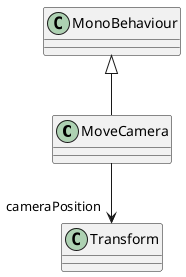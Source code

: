 @startuml
class MoveCamera {
}
MonoBehaviour <|-- MoveCamera
MoveCamera --> "cameraPosition" Transform
@enduml
